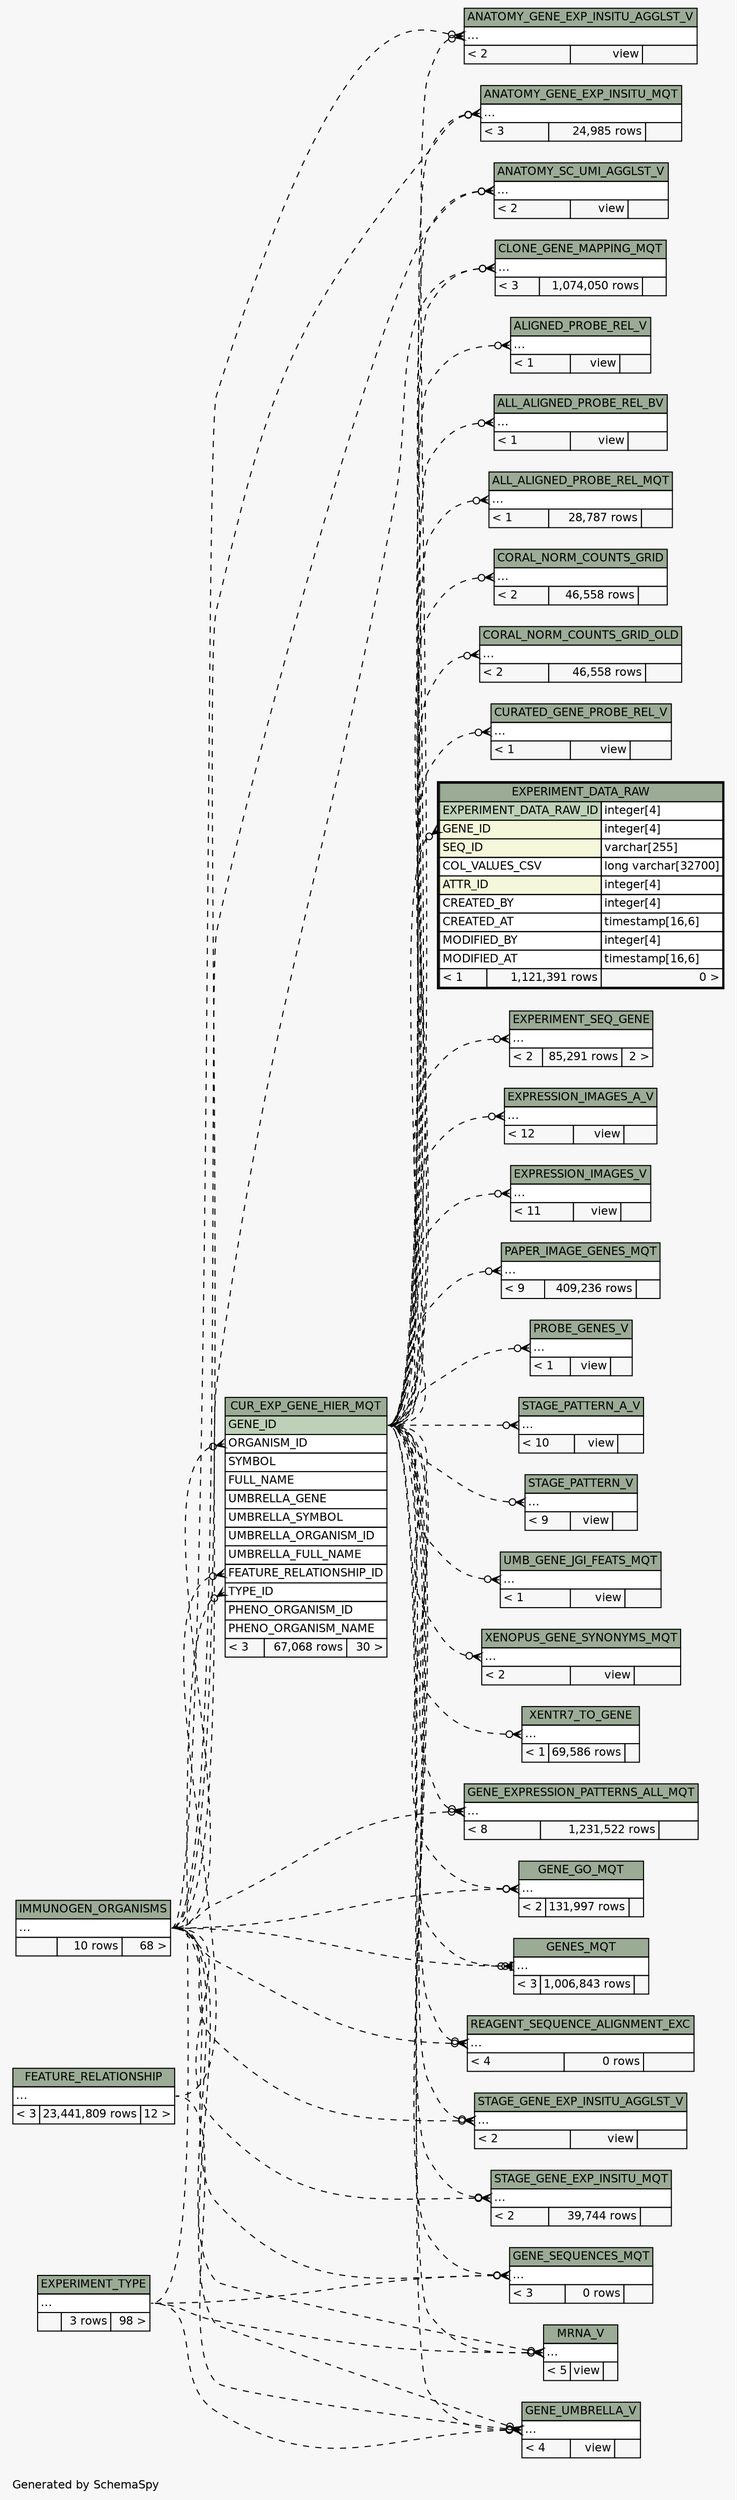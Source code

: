 // dot 2.38.0 on Windows 10 10.0
// SchemaSpy rev Unknown
digraph "impliedTwoDegreesRelationshipsDiagram" {
  graph [
    rankdir="RL"
    bgcolor="#f7f7f7"
    label="\nGenerated by SchemaSpy"
    labeljust="l"
    nodesep="0.18"
    ranksep="0.46"
    fontname="Helvetica"
    fontsize="11"
  ];
  node [
    fontname="Helvetica"
    fontsize="11"
    shape="plaintext"
  ];
  edge [
    arrowsize="0.8"
  ];
  "ALIGNED_PROBE_REL_V":"elipses":w -> "CUR_EXP_GENE_HIER_MQT":"GENE_ID":e [arrowhead=none dir=back arrowtail=crowodot style=dashed];
  "ALL_ALIGNED_PROBE_REL_BV":"elipses":w -> "CUR_EXP_GENE_HIER_MQT":"GENE_ID":e [arrowhead=none dir=back arrowtail=crowodot style=dashed];
  "ALL_ALIGNED_PROBE_REL_MQT":"elipses":w -> "CUR_EXP_GENE_HIER_MQT":"GENE_ID":e [arrowhead=none dir=back arrowtail=crowodot style=dashed];
  "ANATOMY_GENE_EXP_INSITU_AGGLST_V":"elipses":w -> "CUR_EXP_GENE_HIER_MQT":"GENE_ID":e [arrowhead=none dir=back arrowtail=crowodot style=dashed];
  "ANATOMY_GENE_EXP_INSITU_AGGLST_V":"elipses":w -> "IMMUNOGEN_ORGANISMS":"elipses":e [arrowhead=none dir=back arrowtail=crowodot style=dashed];
  "ANATOMY_GENE_EXP_INSITU_MQT":"elipses":w -> "CUR_EXP_GENE_HIER_MQT":"GENE_ID":e [arrowhead=none dir=back arrowtail=crowodot style=dashed];
  "ANATOMY_GENE_EXP_INSITU_MQT":"elipses":w -> "IMMUNOGEN_ORGANISMS":"elipses":e [arrowhead=none dir=back arrowtail=crowodot style=dashed];
  "ANATOMY_SC_UMI_AGGLST_V":"elipses":w -> "CUR_EXP_GENE_HIER_MQT":"GENE_ID":e [arrowhead=none dir=back arrowtail=crowodot style=dashed];
  "ANATOMY_SC_UMI_AGGLST_V":"elipses":w -> "IMMUNOGEN_ORGANISMS":"elipses":e [arrowhead=none dir=back arrowtail=crowodot style=dashed];
  "CLONE_GENE_MAPPING_MQT":"elipses":w -> "CUR_EXP_GENE_HIER_MQT":"GENE_ID":e [arrowhead=none dir=back arrowtail=crowodot style=dashed];
  "CLONE_GENE_MAPPING_MQT":"elipses":w -> "IMMUNOGEN_ORGANISMS":"elipses":e [arrowhead=none dir=back arrowtail=crowodot style=dashed];
  "CORAL_NORM_COUNTS_GRID":"elipses":w -> "CUR_EXP_GENE_HIER_MQT":"GENE_ID":e [arrowhead=none dir=back arrowtail=crowodot style=dashed];
  "CORAL_NORM_COUNTS_GRID_OLD":"elipses":w -> "CUR_EXP_GENE_HIER_MQT":"GENE_ID":e [arrowhead=none dir=back arrowtail=crowodot style=dashed];
  "CUR_EXP_GENE_HIER_MQT":"FEATURE_RELATIONSHIP_ID":w -> "FEATURE_RELATIONSHIP":"elipses":e [arrowhead=none dir=back arrowtail=crowodot style=dashed];
  "CUR_EXP_GENE_HIER_MQT":"ORGANISM_ID":w -> "IMMUNOGEN_ORGANISMS":"elipses":e [arrowhead=none dir=back arrowtail=crowodot style=dashed];
  "CUR_EXP_GENE_HIER_MQT":"TYPE_ID":w -> "EXPERIMENT_TYPE":"elipses":e [arrowhead=none dir=back arrowtail=crowodot style=dashed];
  "CURATED_GENE_PROBE_REL_V":"elipses":w -> "CUR_EXP_GENE_HIER_MQT":"GENE_ID":e [arrowhead=none dir=back arrowtail=crowodot style=dashed];
  "EXPERIMENT_DATA_RAW":"GENE_ID":w -> "CUR_EXP_GENE_HIER_MQT":"GENE_ID":e [arrowhead=none dir=back arrowtail=crowodot style=dashed];
  "EXPERIMENT_SEQ_GENE":"elipses":w -> "CUR_EXP_GENE_HIER_MQT":"GENE_ID":e [arrowhead=none dir=back arrowtail=crowodot style=dashed];
  "EXPRESSION_IMAGES_A_V":"elipses":w -> "CUR_EXP_GENE_HIER_MQT":"GENE_ID":e [arrowhead=none dir=back arrowtail=crowodot style=dashed];
  "EXPRESSION_IMAGES_V":"elipses":w -> "CUR_EXP_GENE_HIER_MQT":"GENE_ID":e [arrowhead=none dir=back arrowtail=crowodot style=dashed];
  "GENE_EXPRESSION_PATTERNS_ALL_MQT":"elipses":w -> "CUR_EXP_GENE_HIER_MQT":"GENE_ID":e [arrowhead=none dir=back arrowtail=crowodot style=dashed];
  "GENE_EXPRESSION_PATTERNS_ALL_MQT":"elipses":w -> "IMMUNOGEN_ORGANISMS":"elipses":e [arrowhead=none dir=back arrowtail=crowodot style=dashed];
  "GENE_GO_MQT":"elipses":w -> "CUR_EXP_GENE_HIER_MQT":"GENE_ID":e [arrowhead=none dir=back arrowtail=crowodot style=dashed];
  "GENE_GO_MQT":"elipses":w -> "IMMUNOGEN_ORGANISMS":"elipses":e [arrowhead=none dir=back arrowtail=crowodot style=dashed];
  "GENE_SEQUENCES_MQT":"elipses":w -> "CUR_EXP_GENE_HIER_MQT":"GENE_ID":e [arrowhead=none dir=back arrowtail=crowodot style=dashed];
  "GENE_SEQUENCES_MQT":"elipses":w -> "IMMUNOGEN_ORGANISMS":"elipses":e [arrowhead=none dir=back arrowtail=crowodot style=dashed];
  "GENE_SEQUENCES_MQT":"elipses":w -> "EXPERIMENT_TYPE":"elipses":e [arrowhead=none dir=back arrowtail=crowodot style=dashed];
  "GENE_UMBRELLA_V":"elipses":w -> "FEATURE_RELATIONSHIP":"elipses":e [arrowhead=none dir=back arrowtail=crowodot style=dashed];
  "GENE_UMBRELLA_V":"elipses":w -> "CUR_EXP_GENE_HIER_MQT":"GENE_ID":e [arrowhead=none dir=back arrowtail=crowodot style=dashed];
  "GENE_UMBRELLA_V":"elipses":w -> "IMMUNOGEN_ORGANISMS":"elipses":e [arrowhead=none dir=back arrowtail=crowodot style=dashed];
  "GENE_UMBRELLA_V":"elipses":w -> "EXPERIMENT_TYPE":"elipses":e [arrowhead=none dir=back arrowtail=crowodot style=dashed];
  "GENES_MQT":"elipses":w -> "CUR_EXP_GENE_HIER_MQT":"GENE_ID":e [arrowhead=none dir=back arrowtail=teeodot style=dashed];
  "GENES_MQT":"elipses":w -> "IMMUNOGEN_ORGANISMS":"elipses":e [arrowhead=none dir=back arrowtail=crowodot style=dashed];
  "MRNA_V":"elipses":w -> "CUR_EXP_GENE_HIER_MQT":"GENE_ID":e [arrowhead=none dir=back arrowtail=crowodot style=dashed];
  "MRNA_V":"elipses":w -> "IMMUNOGEN_ORGANISMS":"elipses":e [arrowhead=none dir=back arrowtail=crowodot style=dashed];
  "MRNA_V":"elipses":w -> "EXPERIMENT_TYPE":"elipses":e [arrowhead=none dir=back arrowtail=crowodot style=dashed];
  "PAPER_IMAGE_GENES_MQT":"elipses":w -> "CUR_EXP_GENE_HIER_MQT":"GENE_ID":e [arrowhead=none dir=back arrowtail=crowodot style=dashed];
  "PROBE_GENES_V":"elipses":w -> "CUR_EXP_GENE_HIER_MQT":"GENE_ID":e [arrowhead=none dir=back arrowtail=crowodot style=dashed];
  "REAGENT_SEQUENCE_ALIGNMENT_EXC":"elipses":w -> "CUR_EXP_GENE_HIER_MQT":"GENE_ID":e [arrowhead=none dir=back arrowtail=crowodot style=dashed];
  "REAGENT_SEQUENCE_ALIGNMENT_EXC":"elipses":w -> "IMMUNOGEN_ORGANISMS":"elipses":e [arrowhead=none dir=back arrowtail=crowodot style=dashed];
  "STAGE_GENE_EXP_INSITU_AGGLST_V":"elipses":w -> "CUR_EXP_GENE_HIER_MQT":"GENE_ID":e [arrowhead=none dir=back arrowtail=crowodot style=dashed];
  "STAGE_GENE_EXP_INSITU_AGGLST_V":"elipses":w -> "IMMUNOGEN_ORGANISMS":"elipses":e [arrowhead=none dir=back arrowtail=crowodot style=dashed];
  "STAGE_GENE_EXP_INSITU_MQT":"elipses":w -> "CUR_EXP_GENE_HIER_MQT":"GENE_ID":e [arrowhead=none dir=back arrowtail=crowodot style=dashed];
  "STAGE_GENE_EXP_INSITU_MQT":"elipses":w -> "IMMUNOGEN_ORGANISMS":"elipses":e [arrowhead=none dir=back arrowtail=crowodot style=dashed];
  "STAGE_PATTERN_A_V":"elipses":w -> "CUR_EXP_GENE_HIER_MQT":"GENE_ID":e [arrowhead=none dir=back arrowtail=crowodot style=dashed];
  "STAGE_PATTERN_V":"elipses":w -> "CUR_EXP_GENE_HIER_MQT":"GENE_ID":e [arrowhead=none dir=back arrowtail=crowodot style=dashed];
  "UMB_GENE_JGI_FEATS_MQT":"elipses":w -> "CUR_EXP_GENE_HIER_MQT":"GENE_ID":e [arrowhead=none dir=back arrowtail=crowodot style=dashed];
  "XENOPUS_GENE_SYNONYMS_MQT":"elipses":w -> "CUR_EXP_GENE_HIER_MQT":"GENE_ID":e [arrowhead=none dir=back arrowtail=crowodot style=dashed];
  "XENTR7_TO_GENE":"elipses":w -> "CUR_EXP_GENE_HIER_MQT":"GENE_ID":e [arrowhead=none dir=back arrowtail=crowodot style=dashed];
  "ALIGNED_PROBE_REL_V" [
    label=<
    <TABLE BORDER="0" CELLBORDER="1" CELLSPACING="0" BGCOLOR="#ffffff">
      <TR><TD COLSPAN="3" BGCOLOR="#9bab96" ALIGN="CENTER">ALIGNED_PROBE_REL_V</TD></TR>
      <TR><TD PORT="elipses" COLSPAN="3" ALIGN="LEFT">...</TD></TR>
      <TR><TD ALIGN="LEFT" BGCOLOR="#f7f7f7">&lt; 1</TD><TD ALIGN="RIGHT" BGCOLOR="#f7f7f7">view</TD><TD ALIGN="RIGHT" BGCOLOR="#f7f7f7">  </TD></TR>
    </TABLE>>
    URL="ALIGNED_PROBE_REL_V.html"
    tooltip="ALIGNED_PROBE_REL_V"
  ];
  "ALL_ALIGNED_PROBE_REL_BV" [
    label=<
    <TABLE BORDER="0" CELLBORDER="1" CELLSPACING="0" BGCOLOR="#ffffff">
      <TR><TD COLSPAN="3" BGCOLOR="#9bab96" ALIGN="CENTER">ALL_ALIGNED_PROBE_REL_BV</TD></TR>
      <TR><TD PORT="elipses" COLSPAN="3" ALIGN="LEFT">...</TD></TR>
      <TR><TD ALIGN="LEFT" BGCOLOR="#f7f7f7">&lt; 1</TD><TD ALIGN="RIGHT" BGCOLOR="#f7f7f7">view</TD><TD ALIGN="RIGHT" BGCOLOR="#f7f7f7">  </TD></TR>
    </TABLE>>
    URL="ALL_ALIGNED_PROBE_REL_BV.html"
    tooltip="ALL_ALIGNED_PROBE_REL_BV"
  ];
  "ALL_ALIGNED_PROBE_REL_MQT" [
    label=<
    <TABLE BORDER="0" CELLBORDER="1" CELLSPACING="0" BGCOLOR="#ffffff">
      <TR><TD COLSPAN="3" BGCOLOR="#9bab96" ALIGN="CENTER">ALL_ALIGNED_PROBE_REL_MQT</TD></TR>
      <TR><TD PORT="elipses" COLSPAN="3" ALIGN="LEFT">...</TD></TR>
      <TR><TD ALIGN="LEFT" BGCOLOR="#f7f7f7">&lt; 1</TD><TD ALIGN="RIGHT" BGCOLOR="#f7f7f7">28,787 rows</TD><TD ALIGN="RIGHT" BGCOLOR="#f7f7f7">  </TD></TR>
    </TABLE>>
    URL="ALL_ALIGNED_PROBE_REL_MQT.html"
    tooltip="ALL_ALIGNED_PROBE_REL_MQT"
  ];
  "ANATOMY_GENE_EXP_INSITU_AGGLST_V" [
    label=<
    <TABLE BORDER="0" CELLBORDER="1" CELLSPACING="0" BGCOLOR="#ffffff">
      <TR><TD COLSPAN="3" BGCOLOR="#9bab96" ALIGN="CENTER">ANATOMY_GENE_EXP_INSITU_AGGLST_V</TD></TR>
      <TR><TD PORT="elipses" COLSPAN="3" ALIGN="LEFT">...</TD></TR>
      <TR><TD ALIGN="LEFT" BGCOLOR="#f7f7f7">&lt; 2</TD><TD ALIGN="RIGHT" BGCOLOR="#f7f7f7">view</TD><TD ALIGN="RIGHT" BGCOLOR="#f7f7f7">  </TD></TR>
    </TABLE>>
    URL="ANATOMY_GENE_EXP_INSITU_AGGLST_V.html"
    tooltip="ANATOMY_GENE_EXP_INSITU_AGGLST_V"
  ];
  "ANATOMY_GENE_EXP_INSITU_MQT" [
    label=<
    <TABLE BORDER="0" CELLBORDER="1" CELLSPACING="0" BGCOLOR="#ffffff">
      <TR><TD COLSPAN="3" BGCOLOR="#9bab96" ALIGN="CENTER">ANATOMY_GENE_EXP_INSITU_MQT</TD></TR>
      <TR><TD PORT="elipses" COLSPAN="3" ALIGN="LEFT">...</TD></TR>
      <TR><TD ALIGN="LEFT" BGCOLOR="#f7f7f7">&lt; 3</TD><TD ALIGN="RIGHT" BGCOLOR="#f7f7f7">24,985 rows</TD><TD ALIGN="RIGHT" BGCOLOR="#f7f7f7">  </TD></TR>
    </TABLE>>
    URL="ANATOMY_GENE_EXP_INSITU_MQT.html"
    tooltip="ANATOMY_GENE_EXP_INSITU_MQT"
  ];
  "ANATOMY_SC_UMI_AGGLST_V" [
    label=<
    <TABLE BORDER="0" CELLBORDER="1" CELLSPACING="0" BGCOLOR="#ffffff">
      <TR><TD COLSPAN="3" BGCOLOR="#9bab96" ALIGN="CENTER">ANATOMY_SC_UMI_AGGLST_V</TD></TR>
      <TR><TD PORT="elipses" COLSPAN="3" ALIGN="LEFT">...</TD></TR>
      <TR><TD ALIGN="LEFT" BGCOLOR="#f7f7f7">&lt; 2</TD><TD ALIGN="RIGHT" BGCOLOR="#f7f7f7">view</TD><TD ALIGN="RIGHT" BGCOLOR="#f7f7f7">  </TD></TR>
    </TABLE>>
    URL="ANATOMY_SC_UMI_AGGLST_V.html"
    tooltip="ANATOMY_SC_UMI_AGGLST_V"
  ];
  "CLONE_GENE_MAPPING_MQT" [
    label=<
    <TABLE BORDER="0" CELLBORDER="1" CELLSPACING="0" BGCOLOR="#ffffff">
      <TR><TD COLSPAN="3" BGCOLOR="#9bab96" ALIGN="CENTER">CLONE_GENE_MAPPING_MQT</TD></TR>
      <TR><TD PORT="elipses" COLSPAN="3" ALIGN="LEFT">...</TD></TR>
      <TR><TD ALIGN="LEFT" BGCOLOR="#f7f7f7">&lt; 3</TD><TD ALIGN="RIGHT" BGCOLOR="#f7f7f7">1,074,050 rows</TD><TD ALIGN="RIGHT" BGCOLOR="#f7f7f7">  </TD></TR>
    </TABLE>>
    URL="CLONE_GENE_MAPPING_MQT.html"
    tooltip="CLONE_GENE_MAPPING_MQT"
  ];
  "CORAL_NORM_COUNTS_GRID" [
    label=<
    <TABLE BORDER="0" CELLBORDER="1" CELLSPACING="0" BGCOLOR="#ffffff">
      <TR><TD COLSPAN="3" BGCOLOR="#9bab96" ALIGN="CENTER">CORAL_NORM_COUNTS_GRID</TD></TR>
      <TR><TD PORT="elipses" COLSPAN="3" ALIGN="LEFT">...</TD></TR>
      <TR><TD ALIGN="LEFT" BGCOLOR="#f7f7f7">&lt; 2</TD><TD ALIGN="RIGHT" BGCOLOR="#f7f7f7">46,558 rows</TD><TD ALIGN="RIGHT" BGCOLOR="#f7f7f7">  </TD></TR>
    </TABLE>>
    URL="CORAL_NORM_COUNTS_GRID.html"
    tooltip="CORAL_NORM_COUNTS_GRID"
  ];
  "CORAL_NORM_COUNTS_GRID_OLD" [
    label=<
    <TABLE BORDER="0" CELLBORDER="1" CELLSPACING="0" BGCOLOR="#ffffff">
      <TR><TD COLSPAN="3" BGCOLOR="#9bab96" ALIGN="CENTER">CORAL_NORM_COUNTS_GRID_OLD</TD></TR>
      <TR><TD PORT="elipses" COLSPAN="3" ALIGN="LEFT">...</TD></TR>
      <TR><TD ALIGN="LEFT" BGCOLOR="#f7f7f7">&lt; 2</TD><TD ALIGN="RIGHT" BGCOLOR="#f7f7f7">46,558 rows</TD><TD ALIGN="RIGHT" BGCOLOR="#f7f7f7">  </TD></TR>
    </TABLE>>
    URL="CORAL_NORM_COUNTS_GRID_OLD.html"
    tooltip="CORAL_NORM_COUNTS_GRID_OLD"
  ];
  "CUR_EXP_GENE_HIER_MQT" [
    label=<
    <TABLE BORDER="0" CELLBORDER="1" CELLSPACING="0" BGCOLOR="#ffffff">
      <TR><TD COLSPAN="3" BGCOLOR="#9bab96" ALIGN="CENTER">CUR_EXP_GENE_HIER_MQT</TD></TR>
      <TR><TD PORT="GENE_ID" COLSPAN="3" BGCOLOR="#bed1b8" ALIGN="LEFT">GENE_ID</TD></TR>
      <TR><TD PORT="ORGANISM_ID" COLSPAN="3" ALIGN="LEFT">ORGANISM_ID</TD></TR>
      <TR><TD PORT="SYMBOL" COLSPAN="3" ALIGN="LEFT">SYMBOL</TD></TR>
      <TR><TD PORT="FULL_NAME" COLSPAN="3" ALIGN="LEFT">FULL_NAME</TD></TR>
      <TR><TD PORT="UMBRELLA_GENE" COLSPAN="3" ALIGN="LEFT">UMBRELLA_GENE</TD></TR>
      <TR><TD PORT="UMBRELLA_SYMBOL" COLSPAN="3" ALIGN="LEFT">UMBRELLA_SYMBOL</TD></TR>
      <TR><TD PORT="UMBRELLA_ORGANISM_ID" COLSPAN="3" ALIGN="LEFT">UMBRELLA_ORGANISM_ID</TD></TR>
      <TR><TD PORT="UMBRELLA_FULL_NAME" COLSPAN="3" ALIGN="LEFT">UMBRELLA_FULL_NAME</TD></TR>
      <TR><TD PORT="FEATURE_RELATIONSHIP_ID" COLSPAN="3" ALIGN="LEFT">FEATURE_RELATIONSHIP_ID</TD></TR>
      <TR><TD PORT="TYPE_ID" COLSPAN="3" ALIGN="LEFT">TYPE_ID</TD></TR>
      <TR><TD PORT="PHENO_ORGANISM_ID" COLSPAN="3" ALIGN="LEFT">PHENO_ORGANISM_ID</TD></TR>
      <TR><TD PORT="PHENO_ORGANISM_NAME" COLSPAN="3" ALIGN="LEFT">PHENO_ORGANISM_NAME</TD></TR>
      <TR><TD ALIGN="LEFT" BGCOLOR="#f7f7f7">&lt; 3</TD><TD ALIGN="RIGHT" BGCOLOR="#f7f7f7">67,068 rows</TD><TD ALIGN="RIGHT" BGCOLOR="#f7f7f7">30 &gt;</TD></TR>
    </TABLE>>
    URL="CUR_EXP_GENE_HIER_MQT.html"
    tooltip="CUR_EXP_GENE_HIER_MQT"
  ];
  "CURATED_GENE_PROBE_REL_V" [
    label=<
    <TABLE BORDER="0" CELLBORDER="1" CELLSPACING="0" BGCOLOR="#ffffff">
      <TR><TD COLSPAN="3" BGCOLOR="#9bab96" ALIGN="CENTER">CURATED_GENE_PROBE_REL_V</TD></TR>
      <TR><TD PORT="elipses" COLSPAN="3" ALIGN="LEFT">...</TD></TR>
      <TR><TD ALIGN="LEFT" BGCOLOR="#f7f7f7">&lt; 1</TD><TD ALIGN="RIGHT" BGCOLOR="#f7f7f7">view</TD><TD ALIGN="RIGHT" BGCOLOR="#f7f7f7">  </TD></TR>
    </TABLE>>
    URL="CURATED_GENE_PROBE_REL_V.html"
    tooltip="CURATED_GENE_PROBE_REL_V"
  ];
  "EXPERIMENT_DATA_RAW" [
    label=<
    <TABLE BORDER="2" CELLBORDER="1" CELLSPACING="0" BGCOLOR="#ffffff">
      <TR><TD COLSPAN="3" BGCOLOR="#9bab96" ALIGN="CENTER">EXPERIMENT_DATA_RAW</TD></TR>
      <TR><TD PORT="EXPERIMENT_DATA_RAW_ID" COLSPAN="2" BGCOLOR="#bed1b8" ALIGN="LEFT">EXPERIMENT_DATA_RAW_ID</TD><TD PORT="EXPERIMENT_DATA_RAW_ID.type" ALIGN="LEFT">integer[4]</TD></TR>
      <TR><TD PORT="GENE_ID" COLSPAN="2" BGCOLOR="#f4f7da" ALIGN="LEFT">GENE_ID</TD><TD PORT="GENE_ID.type" ALIGN="LEFT">integer[4]</TD></TR>
      <TR><TD PORT="SEQ_ID" COLSPAN="2" BGCOLOR="#f4f7da" ALIGN="LEFT">SEQ_ID</TD><TD PORT="SEQ_ID.type" ALIGN="LEFT">varchar[255]</TD></TR>
      <TR><TD PORT="COL_VALUES_CSV" COLSPAN="2" ALIGN="LEFT">COL_VALUES_CSV</TD><TD PORT="COL_VALUES_CSV.type" ALIGN="LEFT">long varchar[32700]</TD></TR>
      <TR><TD PORT="ATTR_ID" COLSPAN="2" BGCOLOR="#f4f7da" ALIGN="LEFT">ATTR_ID</TD><TD PORT="ATTR_ID.type" ALIGN="LEFT">integer[4]</TD></TR>
      <TR><TD PORT="CREATED_BY" COLSPAN="2" ALIGN="LEFT">CREATED_BY</TD><TD PORT="CREATED_BY.type" ALIGN="LEFT">integer[4]</TD></TR>
      <TR><TD PORT="CREATED_AT" COLSPAN="2" ALIGN="LEFT">CREATED_AT</TD><TD PORT="CREATED_AT.type" ALIGN="LEFT">timestamp[16,6]</TD></TR>
      <TR><TD PORT="MODIFIED_BY" COLSPAN="2" ALIGN="LEFT">MODIFIED_BY</TD><TD PORT="MODIFIED_BY.type" ALIGN="LEFT">integer[4]</TD></TR>
      <TR><TD PORT="MODIFIED_AT" COLSPAN="2" ALIGN="LEFT">MODIFIED_AT</TD><TD PORT="MODIFIED_AT.type" ALIGN="LEFT">timestamp[16,6]</TD></TR>
      <TR><TD ALIGN="LEFT" BGCOLOR="#f7f7f7">&lt; 1</TD><TD ALIGN="RIGHT" BGCOLOR="#f7f7f7">1,121,391 rows</TD><TD ALIGN="RIGHT" BGCOLOR="#f7f7f7">0 &gt;</TD></TR>
    </TABLE>>
    URL="EXPERIMENT_DATA_RAW.html"
    tooltip="EXPERIMENT_DATA_RAW"
  ];
  "EXPERIMENT_SEQ_GENE" [
    label=<
    <TABLE BORDER="0" CELLBORDER="1" CELLSPACING="0" BGCOLOR="#ffffff">
      <TR><TD COLSPAN="3" BGCOLOR="#9bab96" ALIGN="CENTER">EXPERIMENT_SEQ_GENE</TD></TR>
      <TR><TD PORT="elipses" COLSPAN="3" ALIGN="LEFT">...</TD></TR>
      <TR><TD ALIGN="LEFT" BGCOLOR="#f7f7f7">&lt; 2</TD><TD ALIGN="RIGHT" BGCOLOR="#f7f7f7">85,291 rows</TD><TD ALIGN="RIGHT" BGCOLOR="#f7f7f7">2 &gt;</TD></TR>
    </TABLE>>
    URL="EXPERIMENT_SEQ_GENE.html"
    tooltip="EXPERIMENT_SEQ_GENE"
  ];
  "EXPERIMENT_TYPE" [
    label=<
    <TABLE BORDER="0" CELLBORDER="1" CELLSPACING="0" BGCOLOR="#ffffff">
      <TR><TD COLSPAN="3" BGCOLOR="#9bab96" ALIGN="CENTER">EXPERIMENT_TYPE</TD></TR>
      <TR><TD PORT="elipses" COLSPAN="3" ALIGN="LEFT">...</TD></TR>
      <TR><TD ALIGN="LEFT" BGCOLOR="#f7f7f7">  </TD><TD ALIGN="RIGHT" BGCOLOR="#f7f7f7">3 rows</TD><TD ALIGN="RIGHT" BGCOLOR="#f7f7f7">98 &gt;</TD></TR>
    </TABLE>>
    URL="EXPERIMENT_TYPE.html"
    tooltip="EXPERIMENT_TYPE"
  ];
  "EXPRESSION_IMAGES_A_V" [
    label=<
    <TABLE BORDER="0" CELLBORDER="1" CELLSPACING="0" BGCOLOR="#ffffff">
      <TR><TD COLSPAN="3" BGCOLOR="#9bab96" ALIGN="CENTER">EXPRESSION_IMAGES_A_V</TD></TR>
      <TR><TD PORT="elipses" COLSPAN="3" ALIGN="LEFT">...</TD></TR>
      <TR><TD ALIGN="LEFT" BGCOLOR="#f7f7f7">&lt; 12</TD><TD ALIGN="RIGHT" BGCOLOR="#f7f7f7">view</TD><TD ALIGN="RIGHT" BGCOLOR="#f7f7f7">  </TD></TR>
    </TABLE>>
    URL="EXPRESSION_IMAGES_A_V.html"
    tooltip="EXPRESSION_IMAGES_A_V"
  ];
  "EXPRESSION_IMAGES_V" [
    label=<
    <TABLE BORDER="0" CELLBORDER="1" CELLSPACING="0" BGCOLOR="#ffffff">
      <TR><TD COLSPAN="3" BGCOLOR="#9bab96" ALIGN="CENTER">EXPRESSION_IMAGES_V</TD></TR>
      <TR><TD PORT="elipses" COLSPAN="3" ALIGN="LEFT">...</TD></TR>
      <TR><TD ALIGN="LEFT" BGCOLOR="#f7f7f7">&lt; 11</TD><TD ALIGN="RIGHT" BGCOLOR="#f7f7f7">view</TD><TD ALIGN="RIGHT" BGCOLOR="#f7f7f7">  </TD></TR>
    </TABLE>>
    URL="EXPRESSION_IMAGES_V.html"
    tooltip="EXPRESSION_IMAGES_V"
  ];
  "FEATURE_RELATIONSHIP" [
    label=<
    <TABLE BORDER="0" CELLBORDER="1" CELLSPACING="0" BGCOLOR="#ffffff">
      <TR><TD COLSPAN="3" BGCOLOR="#9bab96" ALIGN="CENTER">FEATURE_RELATIONSHIP</TD></TR>
      <TR><TD PORT="elipses" COLSPAN="3" ALIGN="LEFT">...</TD></TR>
      <TR><TD ALIGN="LEFT" BGCOLOR="#f7f7f7">&lt; 3</TD><TD ALIGN="RIGHT" BGCOLOR="#f7f7f7">23,441,809 rows</TD><TD ALIGN="RIGHT" BGCOLOR="#f7f7f7">12 &gt;</TD></TR>
    </TABLE>>
    URL="FEATURE_RELATIONSHIP.html"
    tooltip="FEATURE_RELATIONSHIP"
  ];
  "GENE_EXPRESSION_PATTERNS_ALL_MQT" [
    label=<
    <TABLE BORDER="0" CELLBORDER="1" CELLSPACING="0" BGCOLOR="#ffffff">
      <TR><TD COLSPAN="3" BGCOLOR="#9bab96" ALIGN="CENTER">GENE_EXPRESSION_PATTERNS_ALL_MQT</TD></TR>
      <TR><TD PORT="elipses" COLSPAN="3" ALIGN="LEFT">...</TD></TR>
      <TR><TD ALIGN="LEFT" BGCOLOR="#f7f7f7">&lt; 8</TD><TD ALIGN="RIGHT" BGCOLOR="#f7f7f7">1,231,522 rows</TD><TD ALIGN="RIGHT" BGCOLOR="#f7f7f7">  </TD></TR>
    </TABLE>>
    URL="GENE_EXPRESSION_PATTERNS_ALL_MQT.html"
    tooltip="GENE_EXPRESSION_PATTERNS_ALL_MQT"
  ];
  "GENE_GO_MQT" [
    label=<
    <TABLE BORDER="0" CELLBORDER="1" CELLSPACING="0" BGCOLOR="#ffffff">
      <TR><TD COLSPAN="3" BGCOLOR="#9bab96" ALIGN="CENTER">GENE_GO_MQT</TD></TR>
      <TR><TD PORT="elipses" COLSPAN="3" ALIGN="LEFT">...</TD></TR>
      <TR><TD ALIGN="LEFT" BGCOLOR="#f7f7f7">&lt; 2</TD><TD ALIGN="RIGHT" BGCOLOR="#f7f7f7">131,997 rows</TD><TD ALIGN="RIGHT" BGCOLOR="#f7f7f7">  </TD></TR>
    </TABLE>>
    URL="GENE_GO_MQT.html"
    tooltip="GENE_GO_MQT"
  ];
  "GENE_SEQUENCES_MQT" [
    label=<
    <TABLE BORDER="0" CELLBORDER="1" CELLSPACING="0" BGCOLOR="#ffffff">
      <TR><TD COLSPAN="3" BGCOLOR="#9bab96" ALIGN="CENTER">GENE_SEQUENCES_MQT</TD></TR>
      <TR><TD PORT="elipses" COLSPAN="3" ALIGN="LEFT">...</TD></TR>
      <TR><TD ALIGN="LEFT" BGCOLOR="#f7f7f7">&lt; 3</TD><TD ALIGN="RIGHT" BGCOLOR="#f7f7f7">0 rows</TD><TD ALIGN="RIGHT" BGCOLOR="#f7f7f7">  </TD></TR>
    </TABLE>>
    URL="GENE_SEQUENCES_MQT.html"
    tooltip="GENE_SEQUENCES_MQT"
  ];
  "GENE_UMBRELLA_V" [
    label=<
    <TABLE BORDER="0" CELLBORDER="1" CELLSPACING="0" BGCOLOR="#ffffff">
      <TR><TD COLSPAN="3" BGCOLOR="#9bab96" ALIGN="CENTER">GENE_UMBRELLA_V</TD></TR>
      <TR><TD PORT="elipses" COLSPAN="3" ALIGN="LEFT">...</TD></TR>
      <TR><TD ALIGN="LEFT" BGCOLOR="#f7f7f7">&lt; 4</TD><TD ALIGN="RIGHT" BGCOLOR="#f7f7f7">view</TD><TD ALIGN="RIGHT" BGCOLOR="#f7f7f7">  </TD></TR>
    </TABLE>>
    URL="GENE_UMBRELLA_V.html"
    tooltip="GENE_UMBRELLA_V"
  ];
  "GENES_MQT" [
    label=<
    <TABLE BORDER="0" CELLBORDER="1" CELLSPACING="0" BGCOLOR="#ffffff">
      <TR><TD COLSPAN="3" BGCOLOR="#9bab96" ALIGN="CENTER">GENES_MQT</TD></TR>
      <TR><TD PORT="elipses" COLSPAN="3" ALIGN="LEFT">...</TD></TR>
      <TR><TD ALIGN="LEFT" BGCOLOR="#f7f7f7">&lt; 3</TD><TD ALIGN="RIGHT" BGCOLOR="#f7f7f7">1,006,843 rows</TD><TD ALIGN="RIGHT" BGCOLOR="#f7f7f7">  </TD></TR>
    </TABLE>>
    URL="GENES_MQT.html"
    tooltip="GENES_MQT"
  ];
  "IMMUNOGEN_ORGANISMS" [
    label=<
    <TABLE BORDER="0" CELLBORDER="1" CELLSPACING="0" BGCOLOR="#ffffff">
      <TR><TD COLSPAN="3" BGCOLOR="#9bab96" ALIGN="CENTER">IMMUNOGEN_ORGANISMS</TD></TR>
      <TR><TD PORT="elipses" COLSPAN="3" ALIGN="LEFT">...</TD></TR>
      <TR><TD ALIGN="LEFT" BGCOLOR="#f7f7f7">  </TD><TD ALIGN="RIGHT" BGCOLOR="#f7f7f7">10 rows</TD><TD ALIGN="RIGHT" BGCOLOR="#f7f7f7">68 &gt;</TD></TR>
    </TABLE>>
    URL="IMMUNOGEN_ORGANISMS.html"
    tooltip="IMMUNOGEN_ORGANISMS"
  ];
  "MRNA_V" [
    label=<
    <TABLE BORDER="0" CELLBORDER="1" CELLSPACING="0" BGCOLOR="#ffffff">
      <TR><TD COLSPAN="3" BGCOLOR="#9bab96" ALIGN="CENTER">MRNA_V</TD></TR>
      <TR><TD PORT="elipses" COLSPAN="3" ALIGN="LEFT">...</TD></TR>
      <TR><TD ALIGN="LEFT" BGCOLOR="#f7f7f7">&lt; 5</TD><TD ALIGN="RIGHT" BGCOLOR="#f7f7f7">view</TD><TD ALIGN="RIGHT" BGCOLOR="#f7f7f7">  </TD></TR>
    </TABLE>>
    URL="MRNA_V.html"
    tooltip="MRNA_V"
  ];
  "PAPER_IMAGE_GENES_MQT" [
    label=<
    <TABLE BORDER="0" CELLBORDER="1" CELLSPACING="0" BGCOLOR="#ffffff">
      <TR><TD COLSPAN="3" BGCOLOR="#9bab96" ALIGN="CENTER">PAPER_IMAGE_GENES_MQT</TD></TR>
      <TR><TD PORT="elipses" COLSPAN="3" ALIGN="LEFT">...</TD></TR>
      <TR><TD ALIGN="LEFT" BGCOLOR="#f7f7f7">&lt; 9</TD><TD ALIGN="RIGHT" BGCOLOR="#f7f7f7">409,236 rows</TD><TD ALIGN="RIGHT" BGCOLOR="#f7f7f7">  </TD></TR>
    </TABLE>>
    URL="PAPER_IMAGE_GENES_MQT.html"
    tooltip="PAPER_IMAGE_GENES_MQT"
  ];
  "PROBE_GENES_V" [
    label=<
    <TABLE BORDER="0" CELLBORDER="1" CELLSPACING="0" BGCOLOR="#ffffff">
      <TR><TD COLSPAN="3" BGCOLOR="#9bab96" ALIGN="CENTER">PROBE_GENES_V</TD></TR>
      <TR><TD PORT="elipses" COLSPAN="3" ALIGN="LEFT">...</TD></TR>
      <TR><TD ALIGN="LEFT" BGCOLOR="#f7f7f7">&lt; 1</TD><TD ALIGN="RIGHT" BGCOLOR="#f7f7f7">view</TD><TD ALIGN="RIGHT" BGCOLOR="#f7f7f7">  </TD></TR>
    </TABLE>>
    URL="PROBE_GENES_V.html"
    tooltip="PROBE_GENES_V"
  ];
  "REAGENT_SEQUENCE_ALIGNMENT_EXC" [
    label=<
    <TABLE BORDER="0" CELLBORDER="1" CELLSPACING="0" BGCOLOR="#ffffff">
      <TR><TD COLSPAN="3" BGCOLOR="#9bab96" ALIGN="CENTER">REAGENT_SEQUENCE_ALIGNMENT_EXC</TD></TR>
      <TR><TD PORT="elipses" COLSPAN="3" ALIGN="LEFT">...</TD></TR>
      <TR><TD ALIGN="LEFT" BGCOLOR="#f7f7f7">&lt; 4</TD><TD ALIGN="RIGHT" BGCOLOR="#f7f7f7">0 rows</TD><TD ALIGN="RIGHT" BGCOLOR="#f7f7f7">  </TD></TR>
    </TABLE>>
    URL="REAGENT_SEQUENCE_ALIGNMENT_EXC.html"
    tooltip="REAGENT_SEQUENCE_ALIGNMENT_EXC"
  ];
  "STAGE_GENE_EXP_INSITU_AGGLST_V" [
    label=<
    <TABLE BORDER="0" CELLBORDER="1" CELLSPACING="0" BGCOLOR="#ffffff">
      <TR><TD COLSPAN="3" BGCOLOR="#9bab96" ALIGN="CENTER">STAGE_GENE_EXP_INSITU_AGGLST_V</TD></TR>
      <TR><TD PORT="elipses" COLSPAN="3" ALIGN="LEFT">...</TD></TR>
      <TR><TD ALIGN="LEFT" BGCOLOR="#f7f7f7">&lt; 2</TD><TD ALIGN="RIGHT" BGCOLOR="#f7f7f7">view</TD><TD ALIGN="RIGHT" BGCOLOR="#f7f7f7">  </TD></TR>
    </TABLE>>
    URL="STAGE_GENE_EXP_INSITU_AGGLST_V.html"
    tooltip="STAGE_GENE_EXP_INSITU_AGGLST_V"
  ];
  "STAGE_GENE_EXP_INSITU_MQT" [
    label=<
    <TABLE BORDER="0" CELLBORDER="1" CELLSPACING="0" BGCOLOR="#ffffff">
      <TR><TD COLSPAN="3" BGCOLOR="#9bab96" ALIGN="CENTER">STAGE_GENE_EXP_INSITU_MQT</TD></TR>
      <TR><TD PORT="elipses" COLSPAN="3" ALIGN="LEFT">...</TD></TR>
      <TR><TD ALIGN="LEFT" BGCOLOR="#f7f7f7">&lt; 2</TD><TD ALIGN="RIGHT" BGCOLOR="#f7f7f7">39,744 rows</TD><TD ALIGN="RIGHT" BGCOLOR="#f7f7f7">  </TD></TR>
    </TABLE>>
    URL="STAGE_GENE_EXP_INSITU_MQT.html"
    tooltip="STAGE_GENE_EXP_INSITU_MQT"
  ];
  "STAGE_PATTERN_A_V" [
    label=<
    <TABLE BORDER="0" CELLBORDER="1" CELLSPACING="0" BGCOLOR="#ffffff">
      <TR><TD COLSPAN="3" BGCOLOR="#9bab96" ALIGN="CENTER">STAGE_PATTERN_A_V</TD></TR>
      <TR><TD PORT="elipses" COLSPAN="3" ALIGN="LEFT">...</TD></TR>
      <TR><TD ALIGN="LEFT" BGCOLOR="#f7f7f7">&lt; 10</TD><TD ALIGN="RIGHT" BGCOLOR="#f7f7f7">view</TD><TD ALIGN="RIGHT" BGCOLOR="#f7f7f7">  </TD></TR>
    </TABLE>>
    URL="STAGE_PATTERN_A_V.html"
    tooltip="STAGE_PATTERN_A_V"
  ];
  "STAGE_PATTERN_V" [
    label=<
    <TABLE BORDER="0" CELLBORDER="1" CELLSPACING="0" BGCOLOR="#ffffff">
      <TR><TD COLSPAN="3" BGCOLOR="#9bab96" ALIGN="CENTER">STAGE_PATTERN_V</TD></TR>
      <TR><TD PORT="elipses" COLSPAN="3" ALIGN="LEFT">...</TD></TR>
      <TR><TD ALIGN="LEFT" BGCOLOR="#f7f7f7">&lt; 9</TD><TD ALIGN="RIGHT" BGCOLOR="#f7f7f7">view</TD><TD ALIGN="RIGHT" BGCOLOR="#f7f7f7">  </TD></TR>
    </TABLE>>
    URL="STAGE_PATTERN_V.html"
    tooltip="STAGE_PATTERN_V"
  ];
  "UMB_GENE_JGI_FEATS_MQT" [
    label=<
    <TABLE BORDER="0" CELLBORDER="1" CELLSPACING="0" BGCOLOR="#ffffff">
      <TR><TD COLSPAN="3" BGCOLOR="#9bab96" ALIGN="CENTER">UMB_GENE_JGI_FEATS_MQT</TD></TR>
      <TR><TD PORT="elipses" COLSPAN="3" ALIGN="LEFT">...</TD></TR>
      <TR><TD ALIGN="LEFT" BGCOLOR="#f7f7f7">&lt; 1</TD><TD ALIGN="RIGHT" BGCOLOR="#f7f7f7">view</TD><TD ALIGN="RIGHT" BGCOLOR="#f7f7f7">  </TD></TR>
    </TABLE>>
    URL="UMB_GENE_JGI_FEATS_MQT.html"
    tooltip="UMB_GENE_JGI_FEATS_MQT"
  ];
  "XENOPUS_GENE_SYNONYMS_MQT" [
    label=<
    <TABLE BORDER="0" CELLBORDER="1" CELLSPACING="0" BGCOLOR="#ffffff">
      <TR><TD COLSPAN="3" BGCOLOR="#9bab96" ALIGN="CENTER">XENOPUS_GENE_SYNONYMS_MQT</TD></TR>
      <TR><TD PORT="elipses" COLSPAN="3" ALIGN="LEFT">...</TD></TR>
      <TR><TD ALIGN="LEFT" BGCOLOR="#f7f7f7">&lt; 2</TD><TD ALIGN="RIGHT" BGCOLOR="#f7f7f7">view</TD><TD ALIGN="RIGHT" BGCOLOR="#f7f7f7">  </TD></TR>
    </TABLE>>
    URL="XENOPUS_GENE_SYNONYMS_MQT.html"
    tooltip="XENOPUS_GENE_SYNONYMS_MQT"
  ];
  "XENTR7_TO_GENE" [
    label=<
    <TABLE BORDER="0" CELLBORDER="1" CELLSPACING="0" BGCOLOR="#ffffff">
      <TR><TD COLSPAN="3" BGCOLOR="#9bab96" ALIGN="CENTER">XENTR7_TO_GENE</TD></TR>
      <TR><TD PORT="elipses" COLSPAN="3" ALIGN="LEFT">...</TD></TR>
      <TR><TD ALIGN="LEFT" BGCOLOR="#f7f7f7">&lt; 1</TD><TD ALIGN="RIGHT" BGCOLOR="#f7f7f7">69,586 rows</TD><TD ALIGN="RIGHT" BGCOLOR="#f7f7f7">  </TD></TR>
    </TABLE>>
    URL="XENTR7_TO_GENE.html"
    tooltip="XENTR7_TO_GENE"
  ];
}
